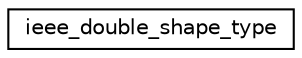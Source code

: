 digraph "Graphical Class Hierarchy"
{
  edge [fontname="Helvetica",fontsize="10",labelfontname="Helvetica",labelfontsize="10"];
  node [fontname="Helvetica",fontsize="10",shape=record];
  rankdir="LR";
  Node1 [label="ieee_double_shape_type",height=0.2,width=0.4,color="black", fillcolor="white", style="filled",URL="$unionieee__double__shape__type.html"];
}
